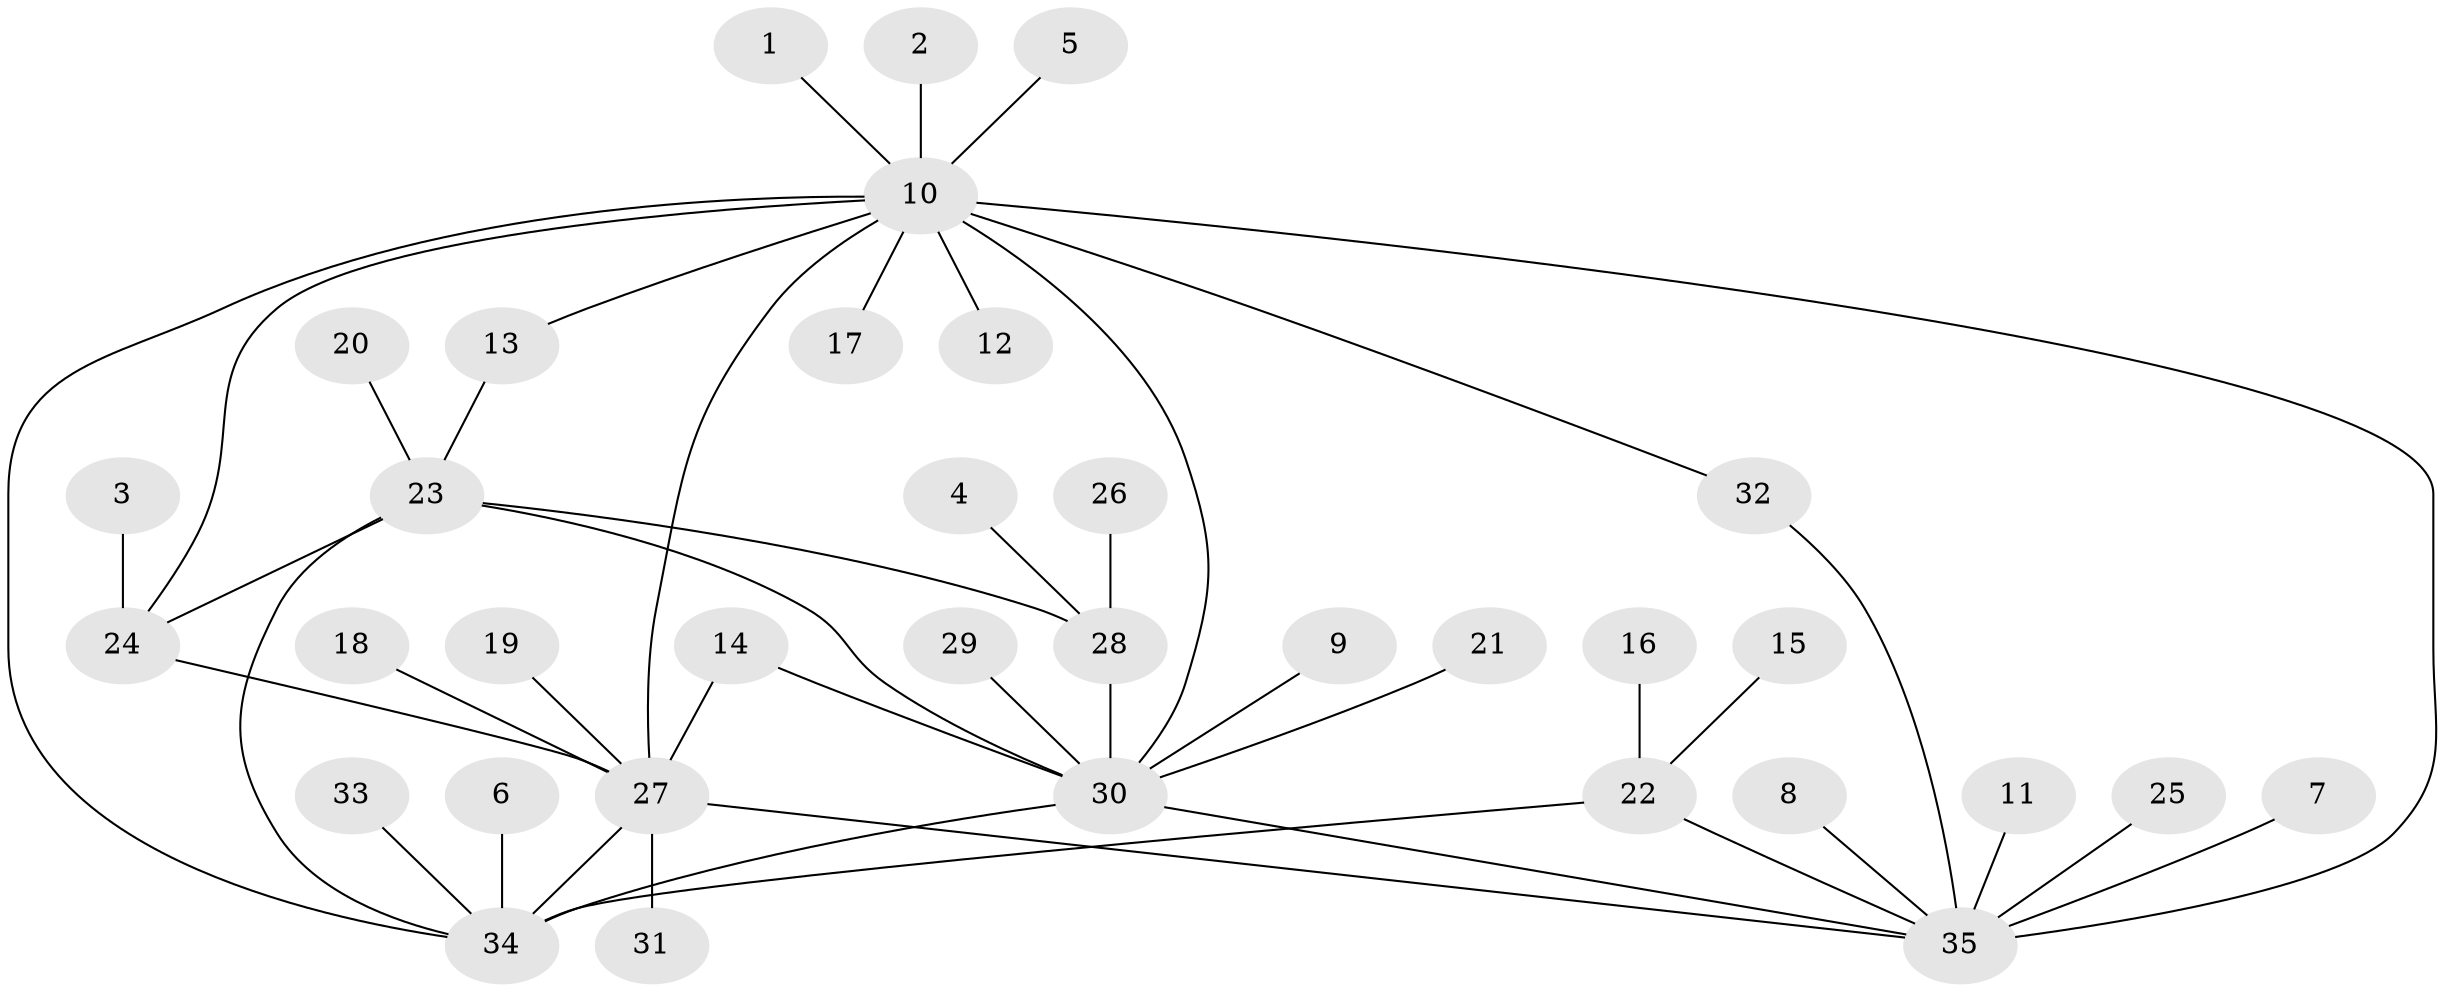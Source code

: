 // original degree distribution, {9: 0.014492753623188406, 8: 0.028985507246376812, 5: 0.043478260869565216, 14: 0.014492753623188406, 16: 0.014492753623188406, 1: 0.5797101449275363, 6: 0.028985507246376812, 2: 0.15942028985507245, 3: 0.057971014492753624, 4: 0.057971014492753624}
// Generated by graph-tools (version 1.1) at 2025/49/03/09/25 03:49:51]
// undirected, 35 vertices, 46 edges
graph export_dot {
graph [start="1"]
  node [color=gray90,style=filled];
  1;
  2;
  3;
  4;
  5;
  6;
  7;
  8;
  9;
  10;
  11;
  12;
  13;
  14;
  15;
  16;
  17;
  18;
  19;
  20;
  21;
  22;
  23;
  24;
  25;
  26;
  27;
  28;
  29;
  30;
  31;
  32;
  33;
  34;
  35;
  1 -- 10 [weight=1.0];
  2 -- 10 [weight=1.0];
  3 -- 24 [weight=1.0];
  4 -- 28 [weight=1.0];
  5 -- 10 [weight=1.0];
  6 -- 34 [weight=1.0];
  7 -- 35 [weight=1.0];
  8 -- 35 [weight=1.0];
  9 -- 30 [weight=2.0];
  10 -- 12 [weight=1.0];
  10 -- 13 [weight=1.0];
  10 -- 17 [weight=1.0];
  10 -- 24 [weight=1.0];
  10 -- 27 [weight=1.0];
  10 -- 30 [weight=1.0];
  10 -- 32 [weight=1.0];
  10 -- 34 [weight=1.0];
  10 -- 35 [weight=2.0];
  11 -- 35 [weight=1.0];
  13 -- 23 [weight=1.0];
  14 -- 27 [weight=1.0];
  14 -- 30 [weight=1.0];
  15 -- 22 [weight=1.0];
  16 -- 22 [weight=1.0];
  18 -- 27 [weight=1.0];
  19 -- 27 [weight=1.0];
  20 -- 23 [weight=1.0];
  21 -- 30 [weight=1.0];
  22 -- 34 [weight=1.0];
  22 -- 35 [weight=1.0];
  23 -- 24 [weight=1.0];
  23 -- 28 [weight=1.0];
  23 -- 30 [weight=1.0];
  23 -- 34 [weight=1.0];
  24 -- 27 [weight=1.0];
  25 -- 35 [weight=1.0];
  26 -- 28 [weight=1.0];
  27 -- 31 [weight=1.0];
  27 -- 34 [weight=1.0];
  27 -- 35 [weight=1.0];
  28 -- 30 [weight=1.0];
  29 -- 30 [weight=1.0];
  30 -- 34 [weight=2.0];
  30 -- 35 [weight=1.0];
  32 -- 35 [weight=1.0];
  33 -- 34 [weight=1.0];
}
